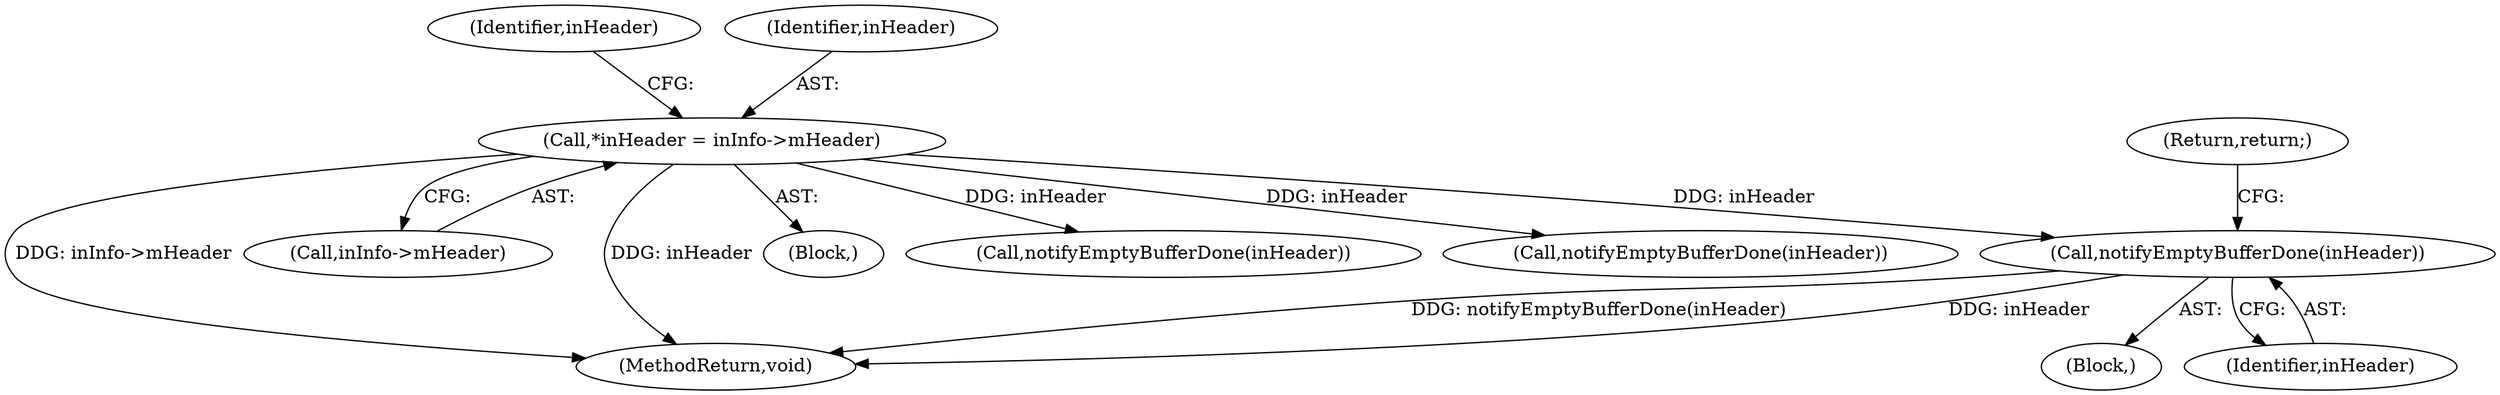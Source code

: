 digraph "0_Android_4e32001e4196f39ddd0b86686ae0231c8f5ed944@pointer" {
"1000339" [label="(Call,notifyEmptyBufferDone(inHeader))"];
"1000320" [label="(Call,*inHeader = inInfo->mHeader)"];
"1000322" [label="(Call,inInfo->mHeader)"];
"1000313" [label="(Block,)"];
"1000585" [label="(MethodReturn,void)"];
"1000328" [label="(Identifier,inHeader)"];
"1000563" [label="(Call,notifyEmptyBufferDone(inHeader))"];
"1000340" [label="(Identifier,inHeader)"];
"1000321" [label="(Identifier,inHeader)"];
"1000331" [label="(Block,)"];
"1000339" [label="(Call,notifyEmptyBufferDone(inHeader))"];
"1000341" [label="(Return,return;)"];
"1000367" [label="(Call,notifyEmptyBufferDone(inHeader))"];
"1000320" [label="(Call,*inHeader = inInfo->mHeader)"];
"1000339" -> "1000331"  [label="AST: "];
"1000339" -> "1000340"  [label="CFG: "];
"1000340" -> "1000339"  [label="AST: "];
"1000341" -> "1000339"  [label="CFG: "];
"1000339" -> "1000585"  [label="DDG: notifyEmptyBufferDone(inHeader)"];
"1000339" -> "1000585"  [label="DDG: inHeader"];
"1000320" -> "1000339"  [label="DDG: inHeader"];
"1000320" -> "1000313"  [label="AST: "];
"1000320" -> "1000322"  [label="CFG: "];
"1000321" -> "1000320"  [label="AST: "];
"1000322" -> "1000320"  [label="AST: "];
"1000328" -> "1000320"  [label="CFG: "];
"1000320" -> "1000585"  [label="DDG: inInfo->mHeader"];
"1000320" -> "1000585"  [label="DDG: inHeader"];
"1000320" -> "1000367"  [label="DDG: inHeader"];
"1000320" -> "1000563"  [label="DDG: inHeader"];
}
